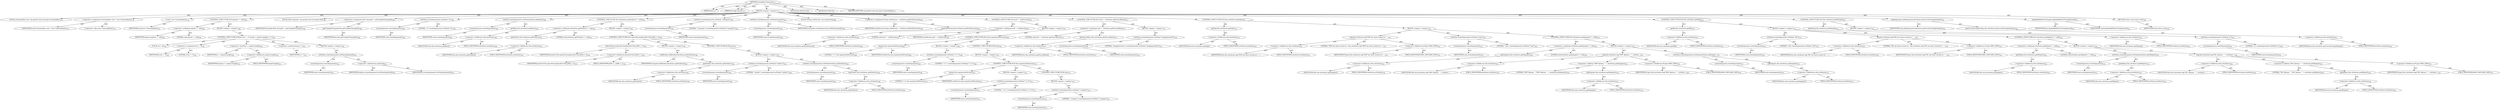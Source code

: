 digraph "setupRmicCommand" {  
"111669149706" [label = <(METHOD,setupRmicCommand)<SUB>177</SUB>> ]
"115964116995" [label = <(PARAM,this)<SUB>177</SUB>> ]
"115964117007" [label = <(PARAM,String[] options)<SUB>177</SUB>> ]
"25769803790" [label = <(BLOCK,&lt;empty&gt;,&lt;empty&gt;)<SUB>177</SUB>> ]
"94489280514" [label = <(LOCAL,Commandline cmd: org.apache.tools.ant.types.Commandline)<SUB>178</SUB>> ]
"30064771109" [label = <(&lt;operator&gt;.assignment,Commandline cmd = new Commandline())<SUB>178</SUB>> ]
"68719476776" [label = <(IDENTIFIER,cmd,Commandline cmd = new Commandline())<SUB>178</SUB>> ]
"30064771110" [label = <(&lt;operator&gt;.alloc,new Commandline())<SUB>178</SUB>> ]
"30064771111" [label = <(&lt;init&gt;,new Commandline())<SUB>178</SUB>> ]
"68719476777" [label = <(IDENTIFIER,cmd,new Commandline())<SUB>178</SUB>> ]
"47244640260" [label = <(CONTROL_STRUCTURE,IF,if (options != null))<SUB>180</SUB>> ]
"30064771112" [label = <(&lt;operator&gt;.notEquals,options != null)<SUB>180</SUB>> ]
"68719476778" [label = <(IDENTIFIER,options,options != null)<SUB>180</SUB>> ]
"90194313223" [label = <(LITERAL,null,options != null)<SUB>180</SUB>> ]
"25769803791" [label = <(BLOCK,&lt;empty&gt;,&lt;empty&gt;)<SUB>180</SUB>> ]
"47244640261" [label = <(CONTROL_STRUCTURE,FOR,for (int i = 0; Some(i &lt; options.length); i++))<SUB>181</SUB>> ]
"94489280515" [label = <(LOCAL,int i: int)<SUB>181</SUB>> ]
"30064771113" [label = <(&lt;operator&gt;.assignment,int i = 0)<SUB>181</SUB>> ]
"68719476779" [label = <(IDENTIFIER,i,int i = 0)<SUB>181</SUB>> ]
"90194313224" [label = <(LITERAL,0,int i = 0)<SUB>181</SUB>> ]
"30064771114" [label = <(&lt;operator&gt;.lessThan,i &lt; options.length)<SUB>181</SUB>> ]
"68719476780" [label = <(IDENTIFIER,i,i &lt; options.length)<SUB>181</SUB>> ]
"30064771115" [label = <(&lt;operator&gt;.fieldAccess,options.length)<SUB>181</SUB>> ]
"68719476781" [label = <(IDENTIFIER,options,i &lt; options.length)<SUB>181</SUB>> ]
"55834574859" [label = <(FIELD_IDENTIFIER,length,length)<SUB>181</SUB>> ]
"30064771116" [label = <(&lt;operator&gt;.postIncrement,i++)<SUB>181</SUB>> ]
"68719476782" [label = <(IDENTIFIER,i,i++)<SUB>181</SUB>> ]
"25769803792" [label = <(BLOCK,&lt;empty&gt;,&lt;empty&gt;)<SUB>181</SUB>> ]
"30064771117" [label = <(setValue,createArgument().setValue(options[i]))<SUB>182</SUB>> ]
"30064771118" [label = <(createArgument,createArgument())<SUB>182</SUB>> ]
"68719476783" [label = <(IDENTIFIER,cmd,createArgument())<SUB>182</SUB>> ]
"30064771119" [label = <(&lt;operator&gt;.indexAccess,options[i])<SUB>182</SUB>> ]
"68719476784" [label = <(IDENTIFIER,options,createArgument().setValue(options[i]))<SUB>182</SUB>> ]
"68719476785" [label = <(IDENTIFIER,i,createArgument().setValue(options[i]))<SUB>182</SUB>> ]
"94489280516" [label = <(LOCAL,Path classpath: org.apache.tools.ant.types.Path)<SUB>186</SUB>> ]
"30064771120" [label = <(&lt;operator&gt;.assignment,Path classpath = getCompileClasspath())<SUB>186</SUB>> ]
"68719476786" [label = <(IDENTIFIER,classpath,Path classpath = getCompileClasspath())<SUB>186</SUB>> ]
"30064771121" [label = <(getCompileClasspath,this.getCompileClasspath())<SUB>186</SUB>> ]
"68719476739" [label = <(IDENTIFIER,this,this.getCompileClasspath())<SUB>186</SUB>> ]
"30064771122" [label = <(setValue,createArgument().setValue(&quot;-d&quot;))<SUB>188</SUB>> ]
"30064771123" [label = <(createArgument,createArgument())<SUB>188</SUB>> ]
"68719476787" [label = <(IDENTIFIER,cmd,createArgument())<SUB>188</SUB>> ]
"90194313225" [label = <(LITERAL,&quot;-d&quot;,createArgument().setValue(&quot;-d&quot;))<SUB>188</SUB>> ]
"30064771124" [label = <(setFile,createArgument().setFile(attributes.getBase()))<SUB>189</SUB>> ]
"30064771125" [label = <(createArgument,createArgument())<SUB>189</SUB>> ]
"68719476788" [label = <(IDENTIFIER,cmd,createArgument())<SUB>189</SUB>> ]
"30064771126" [label = <(getBase,this.attributes.getBase())<SUB>189</SUB>> ]
"30064771127" [label = <(&lt;operator&gt;.fieldAccess,this.attributes)<SUB>189</SUB>> ]
"68719476789" [label = <(IDENTIFIER,this,this.attributes.getBase())> ]
"55834574860" [label = <(FIELD_IDENTIFIER,attributes,attributes)<SUB>189</SUB>> ]
"47244640262" [label = <(CONTROL_STRUCTURE,IF,if (attributes.getExtdirs() != null))<SUB>191</SUB>> ]
"30064771128" [label = <(&lt;operator&gt;.notEquals,attributes.getExtdirs() != null)<SUB>191</SUB>> ]
"30064771129" [label = <(getExtdirs,this.attributes.getExtdirs())<SUB>191</SUB>> ]
"30064771130" [label = <(&lt;operator&gt;.fieldAccess,this.attributes)<SUB>191</SUB>> ]
"68719476790" [label = <(IDENTIFIER,this,this.attributes.getExtdirs())> ]
"55834574861" [label = <(FIELD_IDENTIFIER,attributes,attributes)<SUB>191</SUB>> ]
"90194313226" [label = <(LITERAL,null,attributes.getExtdirs() != null)<SUB>191</SUB>> ]
"25769803793" [label = <(BLOCK,&lt;empty&gt;,&lt;empty&gt;)<SUB>191</SUB>> ]
"47244640263" [label = <(CONTROL_STRUCTURE,IF,if (isJavaVersion(JavaEnvUtils.JAVA_1_1)))<SUB>192</SUB>> ]
"30064771131" [label = <(isJavaVersion,isJavaVersion(JavaEnvUtils.JAVA_1_1))<SUB>192</SUB>> ]
"68719476791" [label = <(IDENTIFIER,JavaEnvUtils,isJavaVersion(JavaEnvUtils.JAVA_1_1))<SUB>192</SUB>> ]
"30064771132" [label = <(&lt;operator&gt;.fieldAccess,JavaEnvUtils.JAVA_1_1)<SUB>192</SUB>> ]
"68719476792" [label = <(IDENTIFIER,JavaEnvUtils,isJavaVersion(JavaEnvUtils.JAVA_1_1))<SUB>192</SUB>> ]
"55834574862" [label = <(FIELD_IDENTIFIER,JAVA_1_1,JAVA_1_1)<SUB>192</SUB>> ]
"25769803794" [label = <(BLOCK,&lt;empty&gt;,&lt;empty&gt;)<SUB>192</SUB>> ]
"30064771133" [label = <(addExtdirs,addExtdirs(attributes.getExtdirs()))<SUB>196</SUB>> ]
"68719476793" [label = <(IDENTIFIER,classpath,addExtdirs(attributes.getExtdirs()))<SUB>196</SUB>> ]
"30064771134" [label = <(getExtdirs,this.attributes.getExtdirs())<SUB>196</SUB>> ]
"30064771135" [label = <(&lt;operator&gt;.fieldAccess,this.attributes)<SUB>196</SUB>> ]
"68719476794" [label = <(IDENTIFIER,this,this.attributes.getExtdirs())> ]
"55834574863" [label = <(FIELD_IDENTIFIER,attributes,attributes)<SUB>196</SUB>> ]
"47244640264" [label = <(CONTROL_STRUCTURE,ELSE,else)<SUB>197</SUB>> ]
"25769803795" [label = <(BLOCK,&lt;empty&gt;,&lt;empty&gt;)<SUB>197</SUB>> ]
"30064771136" [label = <(setValue,createArgument().setValue(&quot;-extdirs&quot;))<SUB>198</SUB>> ]
"30064771137" [label = <(createArgument,createArgument())<SUB>198</SUB>> ]
"68719476795" [label = <(IDENTIFIER,cmd,createArgument())<SUB>198</SUB>> ]
"90194313227" [label = <(LITERAL,&quot;-extdirs&quot;,createArgument().setValue(&quot;-extdirs&quot;))<SUB>198</SUB>> ]
"30064771138" [label = <(setPath,createArgument().setPath(attributes.getExtdirs()))<SUB>199</SUB>> ]
"30064771139" [label = <(createArgument,createArgument())<SUB>199</SUB>> ]
"68719476796" [label = <(IDENTIFIER,cmd,createArgument())<SUB>199</SUB>> ]
"30064771140" [label = <(getExtdirs,this.attributes.getExtdirs())<SUB>199</SUB>> ]
"30064771141" [label = <(&lt;operator&gt;.fieldAccess,this.attributes)<SUB>199</SUB>> ]
"68719476797" [label = <(IDENTIFIER,this,this.attributes.getExtdirs())> ]
"55834574864" [label = <(FIELD_IDENTIFIER,attributes,attributes)<SUB>199</SUB>> ]
"30064771142" [label = <(setValue,createArgument().setValue(&quot;-classpath&quot;))<SUB>203</SUB>> ]
"30064771143" [label = <(createArgument,createArgument())<SUB>203</SUB>> ]
"68719476798" [label = <(IDENTIFIER,cmd,createArgument())<SUB>203</SUB>> ]
"90194313228" [label = <(LITERAL,&quot;-classpath&quot;,createArgument().setValue(&quot;-classpath&quot;))<SUB>203</SUB>> ]
"30064771144" [label = <(setPath,createArgument().setPath(classpath))<SUB>204</SUB>> ]
"30064771145" [label = <(createArgument,createArgument())<SUB>204</SUB>> ]
"68719476799" [label = <(IDENTIFIER,cmd,createArgument())<SUB>204</SUB>> ]
"68719476800" [label = <(IDENTIFIER,classpath,createArgument().setPath(classpath))<SUB>204</SUB>> ]
"94489280517" [label = <(LOCAL,String stubVersion: java.lang.String)<SUB>206</SUB>> ]
"30064771146" [label = <(&lt;operator&gt;.assignment,String stubVersion = attributes.getStubVersion())<SUB>206</SUB>> ]
"68719476801" [label = <(IDENTIFIER,stubVersion,String stubVersion = attributes.getStubVersion())<SUB>206</SUB>> ]
"30064771147" [label = <(getStubVersion,this.attributes.getStubVersion())<SUB>206</SUB>> ]
"30064771148" [label = <(&lt;operator&gt;.fieldAccess,this.attributes)<SUB>206</SUB>> ]
"68719476802" [label = <(IDENTIFIER,this,this.attributes.getStubVersion())> ]
"55834574865" [label = <(FIELD_IDENTIFIER,attributes,attributes)<SUB>206</SUB>> ]
"47244640265" [label = <(CONTROL_STRUCTURE,IF,if (null != stubVersion))<SUB>207</SUB>> ]
"30064771149" [label = <(&lt;operator&gt;.notEquals,null != stubVersion)<SUB>207</SUB>> ]
"90194313229" [label = <(LITERAL,null,null != stubVersion)<SUB>207</SUB>> ]
"68719476803" [label = <(IDENTIFIER,stubVersion,null != stubVersion)<SUB>207</SUB>> ]
"25769803796" [label = <(BLOCK,&lt;empty&gt;,&lt;empty&gt;)<SUB>207</SUB>> ]
"47244640266" [label = <(CONTROL_STRUCTURE,IF,if (this.equals(stubVersion)))<SUB>208</SUB>> ]
"30064771150" [label = <(equals,this.equals(stubVersion))<SUB>208</SUB>> ]
"90194313230" [label = <(LITERAL,&quot;1.1&quot;,this.equals(stubVersion))<SUB>208</SUB>> ]
"68719476804" [label = <(IDENTIFIER,stubVersion,this.equals(stubVersion))<SUB>208</SUB>> ]
"25769803797" [label = <(BLOCK,&lt;empty&gt;,&lt;empty&gt;)<SUB>208</SUB>> ]
"30064771151" [label = <(setValue,createArgument().setValue(&quot;-v1.1&quot;))<SUB>209</SUB>> ]
"30064771152" [label = <(createArgument,createArgument())<SUB>209</SUB>> ]
"68719476805" [label = <(IDENTIFIER,cmd,createArgument())<SUB>209</SUB>> ]
"90194313231" [label = <(LITERAL,&quot;-v1.1&quot;,createArgument().setValue(&quot;-v1.1&quot;))<SUB>209</SUB>> ]
"47244640267" [label = <(CONTROL_STRUCTURE,ELSE,else)<SUB>210</SUB>> ]
"25769803798" [label = <(BLOCK,&lt;empty&gt;,&lt;empty&gt;)<SUB>210</SUB>> ]
"47244640268" [label = <(CONTROL_STRUCTURE,IF,if (this.equals(stubVersion)))<SUB>210</SUB>> ]
"30064771153" [label = <(equals,this.equals(stubVersion))<SUB>210</SUB>> ]
"90194313232" [label = <(LITERAL,&quot;1.2&quot;,this.equals(stubVersion))<SUB>210</SUB>> ]
"68719476806" [label = <(IDENTIFIER,stubVersion,this.equals(stubVersion))<SUB>210</SUB>> ]
"25769803799" [label = <(BLOCK,&lt;empty&gt;,&lt;empty&gt;)<SUB>210</SUB>> ]
"30064771154" [label = <(setValue,createArgument().setValue(&quot;-v1.2&quot;))<SUB>211</SUB>> ]
"30064771155" [label = <(createArgument,createArgument())<SUB>211</SUB>> ]
"68719476807" [label = <(IDENTIFIER,cmd,createArgument())<SUB>211</SUB>> ]
"90194313233" [label = <(LITERAL,&quot;-v1.2&quot;,createArgument().setValue(&quot;-v1.2&quot;))<SUB>211</SUB>> ]
"47244640269" [label = <(CONTROL_STRUCTURE,ELSE,else)<SUB>212</SUB>> ]
"25769803800" [label = <(BLOCK,&lt;empty&gt;,&lt;empty&gt;)<SUB>212</SUB>> ]
"30064771156" [label = <(setValue,createArgument().setValue(&quot;-vcompat&quot;))<SUB>213</SUB>> ]
"30064771157" [label = <(createArgument,createArgument())<SUB>213</SUB>> ]
"68719476808" [label = <(IDENTIFIER,cmd,createArgument())<SUB>213</SUB>> ]
"90194313234" [label = <(LITERAL,&quot;-vcompat&quot;,createArgument().setValue(&quot;-vcompat&quot;))<SUB>213</SUB>> ]
"47244640270" [label = <(CONTROL_STRUCTURE,IF,if (null != attributes.getSourceBase()))<SUB>217</SUB>> ]
"30064771158" [label = <(&lt;operator&gt;.notEquals,null != attributes.getSourceBase())<SUB>217</SUB>> ]
"90194313235" [label = <(LITERAL,null,null != attributes.getSourceBase())<SUB>217</SUB>> ]
"30064771159" [label = <(getSourceBase,this.attributes.getSourceBase())<SUB>217</SUB>> ]
"30064771160" [label = <(&lt;operator&gt;.fieldAccess,this.attributes)<SUB>217</SUB>> ]
"68719476809" [label = <(IDENTIFIER,this,this.attributes.getSourceBase())> ]
"55834574866" [label = <(FIELD_IDENTIFIER,attributes,attributes)<SUB>217</SUB>> ]
"25769803801" [label = <(BLOCK,&lt;empty&gt;,&lt;empty&gt;)<SUB>217</SUB>> ]
"30064771161" [label = <(setValue,createArgument().setValue(&quot;-keepgenerated&quot;))<SUB>218</SUB>> ]
"30064771162" [label = <(createArgument,createArgument())<SUB>218</SUB>> ]
"68719476810" [label = <(IDENTIFIER,cmd,createArgument())<SUB>218</SUB>> ]
"90194313236" [label = <(LITERAL,&quot;-keepgenerated&quot;,createArgument().setValue(&quot;-keepgenerated&quot;))<SUB>218</SUB>> ]
"47244640271" [label = <(CONTROL_STRUCTURE,IF,if (this.attributes.getIiop()))<SUB>221</SUB>> ]
"30064771163" [label = <(getIiop,this.attributes.getIiop())<SUB>221</SUB>> ]
"30064771164" [label = <(&lt;operator&gt;.fieldAccess,this.attributes)<SUB>221</SUB>> ]
"68719476811" [label = <(IDENTIFIER,this,this.attributes.getIiop())> ]
"55834574867" [label = <(FIELD_IDENTIFIER,attributes,attributes)<SUB>221</SUB>> ]
"25769803802" [label = <(BLOCK,&lt;empty&gt;,&lt;empty&gt;)<SUB>221</SUB>> ]
"30064771165" [label = <(log,this.attributes.log(&quot;IIOP has been turned on.&quot;,...)<SUB>222</SUB>> ]
"30064771166" [label = <(&lt;operator&gt;.fieldAccess,this.attributes)<SUB>222</SUB>> ]
"68719476812" [label = <(IDENTIFIER,this,this.attributes.log(&quot;IIOP has been turned on.&quot;,...)> ]
"55834574868" [label = <(FIELD_IDENTIFIER,attributes,attributes)<SUB>222</SUB>> ]
"90194313237" [label = <(LITERAL,&quot;IIOP has been turned on.&quot;,this.attributes.log(&quot;IIOP has been turned on.&quot;,...)<SUB>222</SUB>> ]
"30064771167" [label = <(&lt;operator&gt;.fieldAccess,Project.MSG_INFO)<SUB>222</SUB>> ]
"68719476813" [label = <(IDENTIFIER,Project,this.attributes.log(&quot;IIOP has been turned on.&quot;,...)<SUB>222</SUB>> ]
"55834574869" [label = <(FIELD_IDENTIFIER,MSG_INFO,MSG_INFO)<SUB>222</SUB>> ]
"30064771168" [label = <(setValue,createArgument().setValue(&quot;-iiop&quot;))<SUB>223</SUB>> ]
"30064771169" [label = <(createArgument,createArgument())<SUB>223</SUB>> ]
"68719476814" [label = <(IDENTIFIER,cmd,createArgument())<SUB>223</SUB>> ]
"90194313238" [label = <(LITERAL,&quot;-iiop&quot;,createArgument().setValue(&quot;-iiop&quot;))<SUB>223</SUB>> ]
"47244640272" [label = <(CONTROL_STRUCTURE,IF,if (attributes.getIiopopts() != null))<SUB>224</SUB>> ]
"30064771170" [label = <(&lt;operator&gt;.notEquals,attributes.getIiopopts() != null)<SUB>224</SUB>> ]
"30064771171" [label = <(getIiopopts,this.attributes.getIiopopts())<SUB>224</SUB>> ]
"30064771172" [label = <(&lt;operator&gt;.fieldAccess,this.attributes)<SUB>224</SUB>> ]
"68719476815" [label = <(IDENTIFIER,this,this.attributes.getIiopopts())> ]
"55834574870" [label = <(FIELD_IDENTIFIER,attributes,attributes)<SUB>224</SUB>> ]
"90194313239" [label = <(LITERAL,null,attributes.getIiopopts() != null)<SUB>224</SUB>> ]
"25769803803" [label = <(BLOCK,&lt;empty&gt;,&lt;empty&gt;)<SUB>224</SUB>> ]
"30064771173" [label = <(log,this.attributes.log(&quot;IIOP Options: &quot; + attribut...)<SUB>225</SUB>> ]
"30064771174" [label = <(&lt;operator&gt;.fieldAccess,this.attributes)<SUB>225</SUB>> ]
"68719476816" [label = <(IDENTIFIER,this,this.attributes.log(&quot;IIOP Options: &quot; + attribut...)> ]
"55834574871" [label = <(FIELD_IDENTIFIER,attributes,attributes)<SUB>225</SUB>> ]
"30064771175" [label = <(&lt;operator&gt;.addition,&quot;IIOP Options: &quot; + attributes.getIiopopts())<SUB>225</SUB>> ]
"90194313240" [label = <(LITERAL,&quot;IIOP Options: &quot;,&quot;IIOP Options: &quot; + attributes.getIiopopts())<SUB>225</SUB>> ]
"30064771176" [label = <(getIiopopts,this.attributes.getIiopopts())<SUB>225</SUB>> ]
"30064771177" [label = <(&lt;operator&gt;.fieldAccess,this.attributes)<SUB>225</SUB>> ]
"68719476817" [label = <(IDENTIFIER,this,this.attributes.getIiopopts())> ]
"55834574872" [label = <(FIELD_IDENTIFIER,attributes,attributes)<SUB>225</SUB>> ]
"30064771178" [label = <(&lt;operator&gt;.fieldAccess,Project.MSG_INFO)<SUB>226</SUB>> ]
"68719476818" [label = <(IDENTIFIER,Project,this.attributes.log(&quot;IIOP Options: &quot; + attribut...)<SUB>226</SUB>> ]
"55834574873" [label = <(FIELD_IDENTIFIER,MSG_INFO,MSG_INFO)<SUB>226</SUB>> ]
"30064771179" [label = <(setValue,createArgument().setValue(attributes.getIiopopt...)<SUB>227</SUB>> ]
"30064771180" [label = <(createArgument,createArgument())<SUB>227</SUB>> ]
"68719476819" [label = <(IDENTIFIER,cmd,createArgument())<SUB>227</SUB>> ]
"30064771181" [label = <(getIiopopts,this.attributes.getIiopopts())<SUB>227</SUB>> ]
"30064771182" [label = <(&lt;operator&gt;.fieldAccess,this.attributes)<SUB>227</SUB>> ]
"68719476820" [label = <(IDENTIFIER,this,this.attributes.getIiopopts())> ]
"55834574874" [label = <(FIELD_IDENTIFIER,attributes,attributes)<SUB>227</SUB>> ]
"47244640273" [label = <(CONTROL_STRUCTURE,IF,if (this.attributes.getIdl()))<SUB>231</SUB>> ]
"30064771183" [label = <(getIdl,this.attributes.getIdl())<SUB>231</SUB>> ]
"30064771184" [label = <(&lt;operator&gt;.fieldAccess,this.attributes)<SUB>231</SUB>> ]
"68719476821" [label = <(IDENTIFIER,this,this.attributes.getIdl())> ]
"55834574875" [label = <(FIELD_IDENTIFIER,attributes,attributes)<SUB>231</SUB>> ]
"25769803804" [label = <(BLOCK,&lt;empty&gt;,&lt;empty&gt;)<SUB>231</SUB>> ]
"30064771185" [label = <(setValue,createArgument().setValue(&quot;-idl&quot;))<SUB>232</SUB>> ]
"30064771186" [label = <(createArgument,createArgument())<SUB>232</SUB>> ]
"68719476822" [label = <(IDENTIFIER,cmd,createArgument())<SUB>232</SUB>> ]
"90194313241" [label = <(LITERAL,&quot;-idl&quot;,createArgument().setValue(&quot;-idl&quot;))<SUB>232</SUB>> ]
"30064771187" [label = <(log,this.attributes.log(&quot;IDL has been turned on.&quot;, ...)<SUB>233</SUB>> ]
"30064771188" [label = <(&lt;operator&gt;.fieldAccess,this.attributes)<SUB>233</SUB>> ]
"68719476823" [label = <(IDENTIFIER,this,this.attributes.log(&quot;IDL has been turned on.&quot;, ...)> ]
"55834574876" [label = <(FIELD_IDENTIFIER,attributes,attributes)<SUB>233</SUB>> ]
"90194313242" [label = <(LITERAL,&quot;IDL has been turned on.&quot;,this.attributes.log(&quot;IDL has been turned on.&quot;, ...)<SUB>233</SUB>> ]
"30064771189" [label = <(&lt;operator&gt;.fieldAccess,Project.MSG_INFO)<SUB>233</SUB>> ]
"68719476824" [label = <(IDENTIFIER,Project,this.attributes.log(&quot;IDL has been turned on.&quot;, ...)<SUB>233</SUB>> ]
"55834574877" [label = <(FIELD_IDENTIFIER,MSG_INFO,MSG_INFO)<SUB>233</SUB>> ]
"47244640274" [label = <(CONTROL_STRUCTURE,IF,if (attributes.getIdlopts() != null))<SUB>234</SUB>> ]
"30064771190" [label = <(&lt;operator&gt;.notEquals,attributes.getIdlopts() != null)<SUB>234</SUB>> ]
"30064771191" [label = <(getIdlopts,this.attributes.getIdlopts())<SUB>234</SUB>> ]
"30064771192" [label = <(&lt;operator&gt;.fieldAccess,this.attributes)<SUB>234</SUB>> ]
"68719476825" [label = <(IDENTIFIER,this,this.attributes.getIdlopts())> ]
"55834574878" [label = <(FIELD_IDENTIFIER,attributes,attributes)<SUB>234</SUB>> ]
"90194313243" [label = <(LITERAL,null,attributes.getIdlopts() != null)<SUB>234</SUB>> ]
"25769803805" [label = <(BLOCK,&lt;empty&gt;,&lt;empty&gt;)<SUB>234</SUB>> ]
"30064771193" [label = <(setValue,createArgument().setValue(attributes.getIdlopts()))<SUB>235</SUB>> ]
"30064771194" [label = <(createArgument,createArgument())<SUB>235</SUB>> ]
"68719476826" [label = <(IDENTIFIER,cmd,createArgument())<SUB>235</SUB>> ]
"30064771195" [label = <(getIdlopts,this.attributes.getIdlopts())<SUB>235</SUB>> ]
"30064771196" [label = <(&lt;operator&gt;.fieldAccess,this.attributes)<SUB>235</SUB>> ]
"68719476827" [label = <(IDENTIFIER,this,this.attributes.getIdlopts())> ]
"55834574879" [label = <(FIELD_IDENTIFIER,attributes,attributes)<SUB>235</SUB>> ]
"30064771197" [label = <(log,this.attributes.log(&quot;IDL Options: &quot; + attribute...)<SUB>236</SUB>> ]
"30064771198" [label = <(&lt;operator&gt;.fieldAccess,this.attributes)<SUB>236</SUB>> ]
"68719476828" [label = <(IDENTIFIER,this,this.attributes.log(&quot;IDL Options: &quot; + attribute...)> ]
"55834574880" [label = <(FIELD_IDENTIFIER,attributes,attributes)<SUB>236</SUB>> ]
"30064771199" [label = <(&lt;operator&gt;.addition,&quot;IDL Options: &quot; + attributes.getIdlopts())<SUB>236</SUB>> ]
"90194313244" [label = <(LITERAL,&quot;IDL Options: &quot;,&quot;IDL Options: &quot; + attributes.getIdlopts())<SUB>236</SUB>> ]
"30064771200" [label = <(getIdlopts,this.attributes.getIdlopts())<SUB>236</SUB>> ]
"30064771201" [label = <(&lt;operator&gt;.fieldAccess,this.attributes)<SUB>236</SUB>> ]
"68719476829" [label = <(IDENTIFIER,this,this.attributes.getIdlopts())> ]
"55834574881" [label = <(FIELD_IDENTIFIER,attributes,attributes)<SUB>236</SUB>> ]
"30064771202" [label = <(&lt;operator&gt;.fieldAccess,Project.MSG_INFO)<SUB>237</SUB>> ]
"68719476830" [label = <(IDENTIFIER,Project,this.attributes.log(&quot;IDL Options: &quot; + attribute...)<SUB>237</SUB>> ]
"55834574882" [label = <(FIELD_IDENTIFIER,MSG_INFO,MSG_INFO)<SUB>237</SUB>> ]
"47244640275" [label = <(CONTROL_STRUCTURE,IF,if (this.attributes.getDebug()))<SUB>241</SUB>> ]
"30064771203" [label = <(getDebug,this.attributes.getDebug())<SUB>241</SUB>> ]
"30064771204" [label = <(&lt;operator&gt;.fieldAccess,this.attributes)<SUB>241</SUB>> ]
"68719476831" [label = <(IDENTIFIER,this,this.attributes.getDebug())> ]
"55834574883" [label = <(FIELD_IDENTIFIER,attributes,attributes)<SUB>241</SUB>> ]
"25769803806" [label = <(BLOCK,&lt;empty&gt;,&lt;empty&gt;)<SUB>241</SUB>> ]
"30064771205" [label = <(setValue,createArgument().setValue(&quot;-g&quot;))<SUB>242</SUB>> ]
"30064771206" [label = <(createArgument,createArgument())<SUB>242</SUB>> ]
"68719476832" [label = <(IDENTIFIER,cmd,createArgument())<SUB>242</SUB>> ]
"90194313245" [label = <(LITERAL,&quot;-g&quot;,createArgument().setValue(&quot;-g&quot;))<SUB>242</SUB>> ]
"30064771207" [label = <(addArguments,addArguments(attributes.getCurrentCompilerArgs()))<SUB>245</SUB>> ]
"68719476833" [label = <(IDENTIFIER,cmd,addArguments(attributes.getCurrentCompilerArgs()))<SUB>245</SUB>> ]
"30064771208" [label = <(getCurrentCompilerArgs,this.attributes.getCurrentCompilerArgs())<SUB>245</SUB>> ]
"30064771209" [label = <(&lt;operator&gt;.fieldAccess,this.attributes)<SUB>245</SUB>> ]
"68719476834" [label = <(IDENTIFIER,this,this.attributes.getCurrentCompilerArgs())> ]
"55834574884" [label = <(FIELD_IDENTIFIER,attributes,attributes)<SUB>245</SUB>> ]
"30064771210" [label = <(logAndAddFilesToCompile,logAndAddFilesToCompile(cmd))<SUB>247</SUB>> ]
"68719476740" [label = <(IDENTIFIER,this,logAndAddFilesToCompile(cmd))<SUB>247</SUB>> ]
"68719476835" [label = <(IDENTIFIER,cmd,logAndAddFilesToCompile(cmd))<SUB>247</SUB>> ]
"146028888072" [label = <(RETURN,return cmd;,return cmd;)<SUB>248</SUB>> ]
"68719476836" [label = <(IDENTIFIER,cmd,return cmd;)<SUB>248</SUB>> ]
"133143986200" [label = <(MODIFIER,PROTECTED)> ]
"133143986201" [label = <(MODIFIER,VIRTUAL)> ]
"128849018890" [label = <(METHOD_RETURN,org.apache.tools.ant.types.Commandline)<SUB>177</SUB>> ]
  "111669149706" -> "115964116995"  [ label = "AST: "] 
  "111669149706" -> "115964117007"  [ label = "AST: "] 
  "111669149706" -> "25769803790"  [ label = "AST: "] 
  "111669149706" -> "133143986200"  [ label = "AST: "] 
  "111669149706" -> "133143986201"  [ label = "AST: "] 
  "111669149706" -> "128849018890"  [ label = "AST: "] 
  "25769803790" -> "94489280514"  [ label = "AST: "] 
  "25769803790" -> "30064771109"  [ label = "AST: "] 
  "25769803790" -> "30064771111"  [ label = "AST: "] 
  "25769803790" -> "47244640260"  [ label = "AST: "] 
  "25769803790" -> "94489280516"  [ label = "AST: "] 
  "25769803790" -> "30064771120"  [ label = "AST: "] 
  "25769803790" -> "30064771122"  [ label = "AST: "] 
  "25769803790" -> "30064771124"  [ label = "AST: "] 
  "25769803790" -> "47244640262"  [ label = "AST: "] 
  "25769803790" -> "30064771142"  [ label = "AST: "] 
  "25769803790" -> "30064771144"  [ label = "AST: "] 
  "25769803790" -> "94489280517"  [ label = "AST: "] 
  "25769803790" -> "30064771146"  [ label = "AST: "] 
  "25769803790" -> "47244640265"  [ label = "AST: "] 
  "25769803790" -> "47244640270"  [ label = "AST: "] 
  "25769803790" -> "47244640271"  [ label = "AST: "] 
  "25769803790" -> "47244640273"  [ label = "AST: "] 
  "25769803790" -> "47244640275"  [ label = "AST: "] 
  "25769803790" -> "30064771207"  [ label = "AST: "] 
  "25769803790" -> "30064771210"  [ label = "AST: "] 
  "25769803790" -> "146028888072"  [ label = "AST: "] 
  "30064771109" -> "68719476776"  [ label = "AST: "] 
  "30064771109" -> "30064771110"  [ label = "AST: "] 
  "30064771111" -> "68719476777"  [ label = "AST: "] 
  "47244640260" -> "30064771112"  [ label = "AST: "] 
  "47244640260" -> "25769803791"  [ label = "AST: "] 
  "30064771112" -> "68719476778"  [ label = "AST: "] 
  "30064771112" -> "90194313223"  [ label = "AST: "] 
  "25769803791" -> "47244640261"  [ label = "AST: "] 
  "47244640261" -> "94489280515"  [ label = "AST: "] 
  "47244640261" -> "30064771113"  [ label = "AST: "] 
  "47244640261" -> "30064771114"  [ label = "AST: "] 
  "47244640261" -> "30064771116"  [ label = "AST: "] 
  "47244640261" -> "25769803792"  [ label = "AST: "] 
  "30064771113" -> "68719476779"  [ label = "AST: "] 
  "30064771113" -> "90194313224"  [ label = "AST: "] 
  "30064771114" -> "68719476780"  [ label = "AST: "] 
  "30064771114" -> "30064771115"  [ label = "AST: "] 
  "30064771115" -> "68719476781"  [ label = "AST: "] 
  "30064771115" -> "55834574859"  [ label = "AST: "] 
  "30064771116" -> "68719476782"  [ label = "AST: "] 
  "25769803792" -> "30064771117"  [ label = "AST: "] 
  "30064771117" -> "30064771118"  [ label = "AST: "] 
  "30064771117" -> "30064771119"  [ label = "AST: "] 
  "30064771118" -> "68719476783"  [ label = "AST: "] 
  "30064771119" -> "68719476784"  [ label = "AST: "] 
  "30064771119" -> "68719476785"  [ label = "AST: "] 
  "30064771120" -> "68719476786"  [ label = "AST: "] 
  "30064771120" -> "30064771121"  [ label = "AST: "] 
  "30064771121" -> "68719476739"  [ label = "AST: "] 
  "30064771122" -> "30064771123"  [ label = "AST: "] 
  "30064771122" -> "90194313225"  [ label = "AST: "] 
  "30064771123" -> "68719476787"  [ label = "AST: "] 
  "30064771124" -> "30064771125"  [ label = "AST: "] 
  "30064771124" -> "30064771126"  [ label = "AST: "] 
  "30064771125" -> "68719476788"  [ label = "AST: "] 
  "30064771126" -> "30064771127"  [ label = "AST: "] 
  "30064771127" -> "68719476789"  [ label = "AST: "] 
  "30064771127" -> "55834574860"  [ label = "AST: "] 
  "47244640262" -> "30064771128"  [ label = "AST: "] 
  "47244640262" -> "25769803793"  [ label = "AST: "] 
  "30064771128" -> "30064771129"  [ label = "AST: "] 
  "30064771128" -> "90194313226"  [ label = "AST: "] 
  "30064771129" -> "30064771130"  [ label = "AST: "] 
  "30064771130" -> "68719476790"  [ label = "AST: "] 
  "30064771130" -> "55834574861"  [ label = "AST: "] 
  "25769803793" -> "47244640263"  [ label = "AST: "] 
  "47244640263" -> "30064771131"  [ label = "AST: "] 
  "47244640263" -> "25769803794"  [ label = "AST: "] 
  "47244640263" -> "47244640264"  [ label = "AST: "] 
  "30064771131" -> "68719476791"  [ label = "AST: "] 
  "30064771131" -> "30064771132"  [ label = "AST: "] 
  "30064771132" -> "68719476792"  [ label = "AST: "] 
  "30064771132" -> "55834574862"  [ label = "AST: "] 
  "25769803794" -> "30064771133"  [ label = "AST: "] 
  "30064771133" -> "68719476793"  [ label = "AST: "] 
  "30064771133" -> "30064771134"  [ label = "AST: "] 
  "30064771134" -> "30064771135"  [ label = "AST: "] 
  "30064771135" -> "68719476794"  [ label = "AST: "] 
  "30064771135" -> "55834574863"  [ label = "AST: "] 
  "47244640264" -> "25769803795"  [ label = "AST: "] 
  "25769803795" -> "30064771136"  [ label = "AST: "] 
  "25769803795" -> "30064771138"  [ label = "AST: "] 
  "30064771136" -> "30064771137"  [ label = "AST: "] 
  "30064771136" -> "90194313227"  [ label = "AST: "] 
  "30064771137" -> "68719476795"  [ label = "AST: "] 
  "30064771138" -> "30064771139"  [ label = "AST: "] 
  "30064771138" -> "30064771140"  [ label = "AST: "] 
  "30064771139" -> "68719476796"  [ label = "AST: "] 
  "30064771140" -> "30064771141"  [ label = "AST: "] 
  "30064771141" -> "68719476797"  [ label = "AST: "] 
  "30064771141" -> "55834574864"  [ label = "AST: "] 
  "30064771142" -> "30064771143"  [ label = "AST: "] 
  "30064771142" -> "90194313228"  [ label = "AST: "] 
  "30064771143" -> "68719476798"  [ label = "AST: "] 
  "30064771144" -> "30064771145"  [ label = "AST: "] 
  "30064771144" -> "68719476800"  [ label = "AST: "] 
  "30064771145" -> "68719476799"  [ label = "AST: "] 
  "30064771146" -> "68719476801"  [ label = "AST: "] 
  "30064771146" -> "30064771147"  [ label = "AST: "] 
  "30064771147" -> "30064771148"  [ label = "AST: "] 
  "30064771148" -> "68719476802"  [ label = "AST: "] 
  "30064771148" -> "55834574865"  [ label = "AST: "] 
  "47244640265" -> "30064771149"  [ label = "AST: "] 
  "47244640265" -> "25769803796"  [ label = "AST: "] 
  "30064771149" -> "90194313229"  [ label = "AST: "] 
  "30064771149" -> "68719476803"  [ label = "AST: "] 
  "25769803796" -> "47244640266"  [ label = "AST: "] 
  "47244640266" -> "30064771150"  [ label = "AST: "] 
  "47244640266" -> "25769803797"  [ label = "AST: "] 
  "47244640266" -> "47244640267"  [ label = "AST: "] 
  "30064771150" -> "90194313230"  [ label = "AST: "] 
  "30064771150" -> "68719476804"  [ label = "AST: "] 
  "25769803797" -> "30064771151"  [ label = "AST: "] 
  "30064771151" -> "30064771152"  [ label = "AST: "] 
  "30064771151" -> "90194313231"  [ label = "AST: "] 
  "30064771152" -> "68719476805"  [ label = "AST: "] 
  "47244640267" -> "25769803798"  [ label = "AST: "] 
  "25769803798" -> "47244640268"  [ label = "AST: "] 
  "47244640268" -> "30064771153"  [ label = "AST: "] 
  "47244640268" -> "25769803799"  [ label = "AST: "] 
  "47244640268" -> "47244640269"  [ label = "AST: "] 
  "30064771153" -> "90194313232"  [ label = "AST: "] 
  "30064771153" -> "68719476806"  [ label = "AST: "] 
  "25769803799" -> "30064771154"  [ label = "AST: "] 
  "30064771154" -> "30064771155"  [ label = "AST: "] 
  "30064771154" -> "90194313233"  [ label = "AST: "] 
  "30064771155" -> "68719476807"  [ label = "AST: "] 
  "47244640269" -> "25769803800"  [ label = "AST: "] 
  "25769803800" -> "30064771156"  [ label = "AST: "] 
  "30064771156" -> "30064771157"  [ label = "AST: "] 
  "30064771156" -> "90194313234"  [ label = "AST: "] 
  "30064771157" -> "68719476808"  [ label = "AST: "] 
  "47244640270" -> "30064771158"  [ label = "AST: "] 
  "47244640270" -> "25769803801"  [ label = "AST: "] 
  "30064771158" -> "90194313235"  [ label = "AST: "] 
  "30064771158" -> "30064771159"  [ label = "AST: "] 
  "30064771159" -> "30064771160"  [ label = "AST: "] 
  "30064771160" -> "68719476809"  [ label = "AST: "] 
  "30064771160" -> "55834574866"  [ label = "AST: "] 
  "25769803801" -> "30064771161"  [ label = "AST: "] 
  "30064771161" -> "30064771162"  [ label = "AST: "] 
  "30064771161" -> "90194313236"  [ label = "AST: "] 
  "30064771162" -> "68719476810"  [ label = "AST: "] 
  "47244640271" -> "30064771163"  [ label = "AST: "] 
  "47244640271" -> "25769803802"  [ label = "AST: "] 
  "30064771163" -> "30064771164"  [ label = "AST: "] 
  "30064771164" -> "68719476811"  [ label = "AST: "] 
  "30064771164" -> "55834574867"  [ label = "AST: "] 
  "25769803802" -> "30064771165"  [ label = "AST: "] 
  "25769803802" -> "30064771168"  [ label = "AST: "] 
  "25769803802" -> "47244640272"  [ label = "AST: "] 
  "30064771165" -> "30064771166"  [ label = "AST: "] 
  "30064771165" -> "90194313237"  [ label = "AST: "] 
  "30064771165" -> "30064771167"  [ label = "AST: "] 
  "30064771166" -> "68719476812"  [ label = "AST: "] 
  "30064771166" -> "55834574868"  [ label = "AST: "] 
  "30064771167" -> "68719476813"  [ label = "AST: "] 
  "30064771167" -> "55834574869"  [ label = "AST: "] 
  "30064771168" -> "30064771169"  [ label = "AST: "] 
  "30064771168" -> "90194313238"  [ label = "AST: "] 
  "30064771169" -> "68719476814"  [ label = "AST: "] 
  "47244640272" -> "30064771170"  [ label = "AST: "] 
  "47244640272" -> "25769803803"  [ label = "AST: "] 
  "30064771170" -> "30064771171"  [ label = "AST: "] 
  "30064771170" -> "90194313239"  [ label = "AST: "] 
  "30064771171" -> "30064771172"  [ label = "AST: "] 
  "30064771172" -> "68719476815"  [ label = "AST: "] 
  "30064771172" -> "55834574870"  [ label = "AST: "] 
  "25769803803" -> "30064771173"  [ label = "AST: "] 
  "25769803803" -> "30064771179"  [ label = "AST: "] 
  "30064771173" -> "30064771174"  [ label = "AST: "] 
  "30064771173" -> "30064771175"  [ label = "AST: "] 
  "30064771173" -> "30064771178"  [ label = "AST: "] 
  "30064771174" -> "68719476816"  [ label = "AST: "] 
  "30064771174" -> "55834574871"  [ label = "AST: "] 
  "30064771175" -> "90194313240"  [ label = "AST: "] 
  "30064771175" -> "30064771176"  [ label = "AST: "] 
  "30064771176" -> "30064771177"  [ label = "AST: "] 
  "30064771177" -> "68719476817"  [ label = "AST: "] 
  "30064771177" -> "55834574872"  [ label = "AST: "] 
  "30064771178" -> "68719476818"  [ label = "AST: "] 
  "30064771178" -> "55834574873"  [ label = "AST: "] 
  "30064771179" -> "30064771180"  [ label = "AST: "] 
  "30064771179" -> "30064771181"  [ label = "AST: "] 
  "30064771180" -> "68719476819"  [ label = "AST: "] 
  "30064771181" -> "30064771182"  [ label = "AST: "] 
  "30064771182" -> "68719476820"  [ label = "AST: "] 
  "30064771182" -> "55834574874"  [ label = "AST: "] 
  "47244640273" -> "30064771183"  [ label = "AST: "] 
  "47244640273" -> "25769803804"  [ label = "AST: "] 
  "30064771183" -> "30064771184"  [ label = "AST: "] 
  "30064771184" -> "68719476821"  [ label = "AST: "] 
  "30064771184" -> "55834574875"  [ label = "AST: "] 
  "25769803804" -> "30064771185"  [ label = "AST: "] 
  "25769803804" -> "30064771187"  [ label = "AST: "] 
  "25769803804" -> "47244640274"  [ label = "AST: "] 
  "30064771185" -> "30064771186"  [ label = "AST: "] 
  "30064771185" -> "90194313241"  [ label = "AST: "] 
  "30064771186" -> "68719476822"  [ label = "AST: "] 
  "30064771187" -> "30064771188"  [ label = "AST: "] 
  "30064771187" -> "90194313242"  [ label = "AST: "] 
  "30064771187" -> "30064771189"  [ label = "AST: "] 
  "30064771188" -> "68719476823"  [ label = "AST: "] 
  "30064771188" -> "55834574876"  [ label = "AST: "] 
  "30064771189" -> "68719476824"  [ label = "AST: "] 
  "30064771189" -> "55834574877"  [ label = "AST: "] 
  "47244640274" -> "30064771190"  [ label = "AST: "] 
  "47244640274" -> "25769803805"  [ label = "AST: "] 
  "30064771190" -> "30064771191"  [ label = "AST: "] 
  "30064771190" -> "90194313243"  [ label = "AST: "] 
  "30064771191" -> "30064771192"  [ label = "AST: "] 
  "30064771192" -> "68719476825"  [ label = "AST: "] 
  "30064771192" -> "55834574878"  [ label = "AST: "] 
  "25769803805" -> "30064771193"  [ label = "AST: "] 
  "25769803805" -> "30064771197"  [ label = "AST: "] 
  "30064771193" -> "30064771194"  [ label = "AST: "] 
  "30064771193" -> "30064771195"  [ label = "AST: "] 
  "30064771194" -> "68719476826"  [ label = "AST: "] 
  "30064771195" -> "30064771196"  [ label = "AST: "] 
  "30064771196" -> "68719476827"  [ label = "AST: "] 
  "30064771196" -> "55834574879"  [ label = "AST: "] 
  "30064771197" -> "30064771198"  [ label = "AST: "] 
  "30064771197" -> "30064771199"  [ label = "AST: "] 
  "30064771197" -> "30064771202"  [ label = "AST: "] 
  "30064771198" -> "68719476828"  [ label = "AST: "] 
  "30064771198" -> "55834574880"  [ label = "AST: "] 
  "30064771199" -> "90194313244"  [ label = "AST: "] 
  "30064771199" -> "30064771200"  [ label = "AST: "] 
  "30064771200" -> "30064771201"  [ label = "AST: "] 
  "30064771201" -> "68719476829"  [ label = "AST: "] 
  "30064771201" -> "55834574881"  [ label = "AST: "] 
  "30064771202" -> "68719476830"  [ label = "AST: "] 
  "30064771202" -> "55834574882"  [ label = "AST: "] 
  "47244640275" -> "30064771203"  [ label = "AST: "] 
  "47244640275" -> "25769803806"  [ label = "AST: "] 
  "30064771203" -> "30064771204"  [ label = "AST: "] 
  "30064771204" -> "68719476831"  [ label = "AST: "] 
  "30064771204" -> "55834574883"  [ label = "AST: "] 
  "25769803806" -> "30064771205"  [ label = "AST: "] 
  "30064771205" -> "30064771206"  [ label = "AST: "] 
  "30064771205" -> "90194313245"  [ label = "AST: "] 
  "30064771206" -> "68719476832"  [ label = "AST: "] 
  "30064771207" -> "68719476833"  [ label = "AST: "] 
  "30064771207" -> "30064771208"  [ label = "AST: "] 
  "30064771208" -> "30064771209"  [ label = "AST: "] 
  "30064771209" -> "68719476834"  [ label = "AST: "] 
  "30064771209" -> "55834574884"  [ label = "AST: "] 
  "30064771210" -> "68719476740"  [ label = "AST: "] 
  "30064771210" -> "68719476835"  [ label = "AST: "] 
  "146028888072" -> "68719476836"  [ label = "AST: "] 
  "111669149706" -> "115964116995"  [ label = "DDG: "] 
  "111669149706" -> "115964117007"  [ label = "DDG: "] 
}

